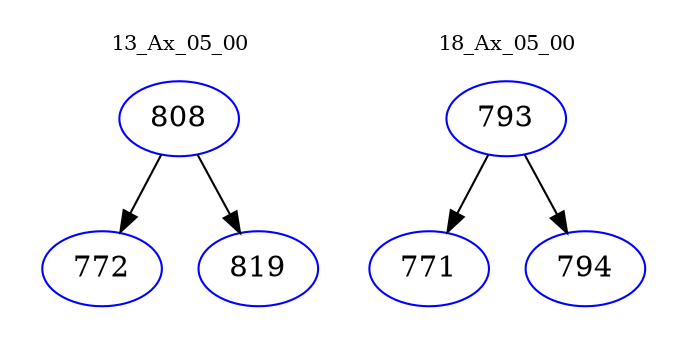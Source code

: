 digraph{
subgraph cluster_0 {
color = white
label = "13_Ax_05_00";
fontsize=10;
T0_808 [label="808", color="blue"]
T0_808 -> T0_772 [color="black"]
T0_772 [label="772", color="blue"]
T0_808 -> T0_819 [color="black"]
T0_819 [label="819", color="blue"]
}
subgraph cluster_1 {
color = white
label = "18_Ax_05_00";
fontsize=10;
T1_793 [label="793", color="blue"]
T1_793 -> T1_771 [color="black"]
T1_771 [label="771", color="blue"]
T1_793 -> T1_794 [color="black"]
T1_794 [label="794", color="blue"]
}
}
